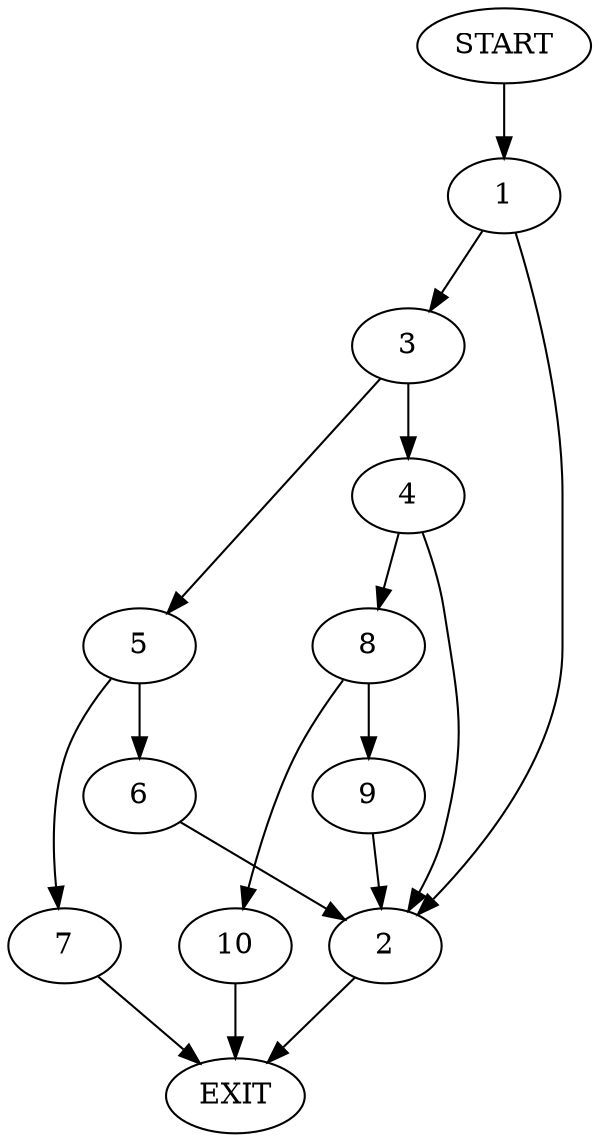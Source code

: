 digraph {
0 [label="START"]
11 [label="EXIT"]
0 -> 1
1 -> 2
1 -> 3
3 -> 4
3 -> 5
2 -> 11
5 -> 6
5 -> 7
4 -> 2
4 -> 8
6 -> 2
7 -> 11
8 -> 9
8 -> 10
9 -> 2
10 -> 11
}
